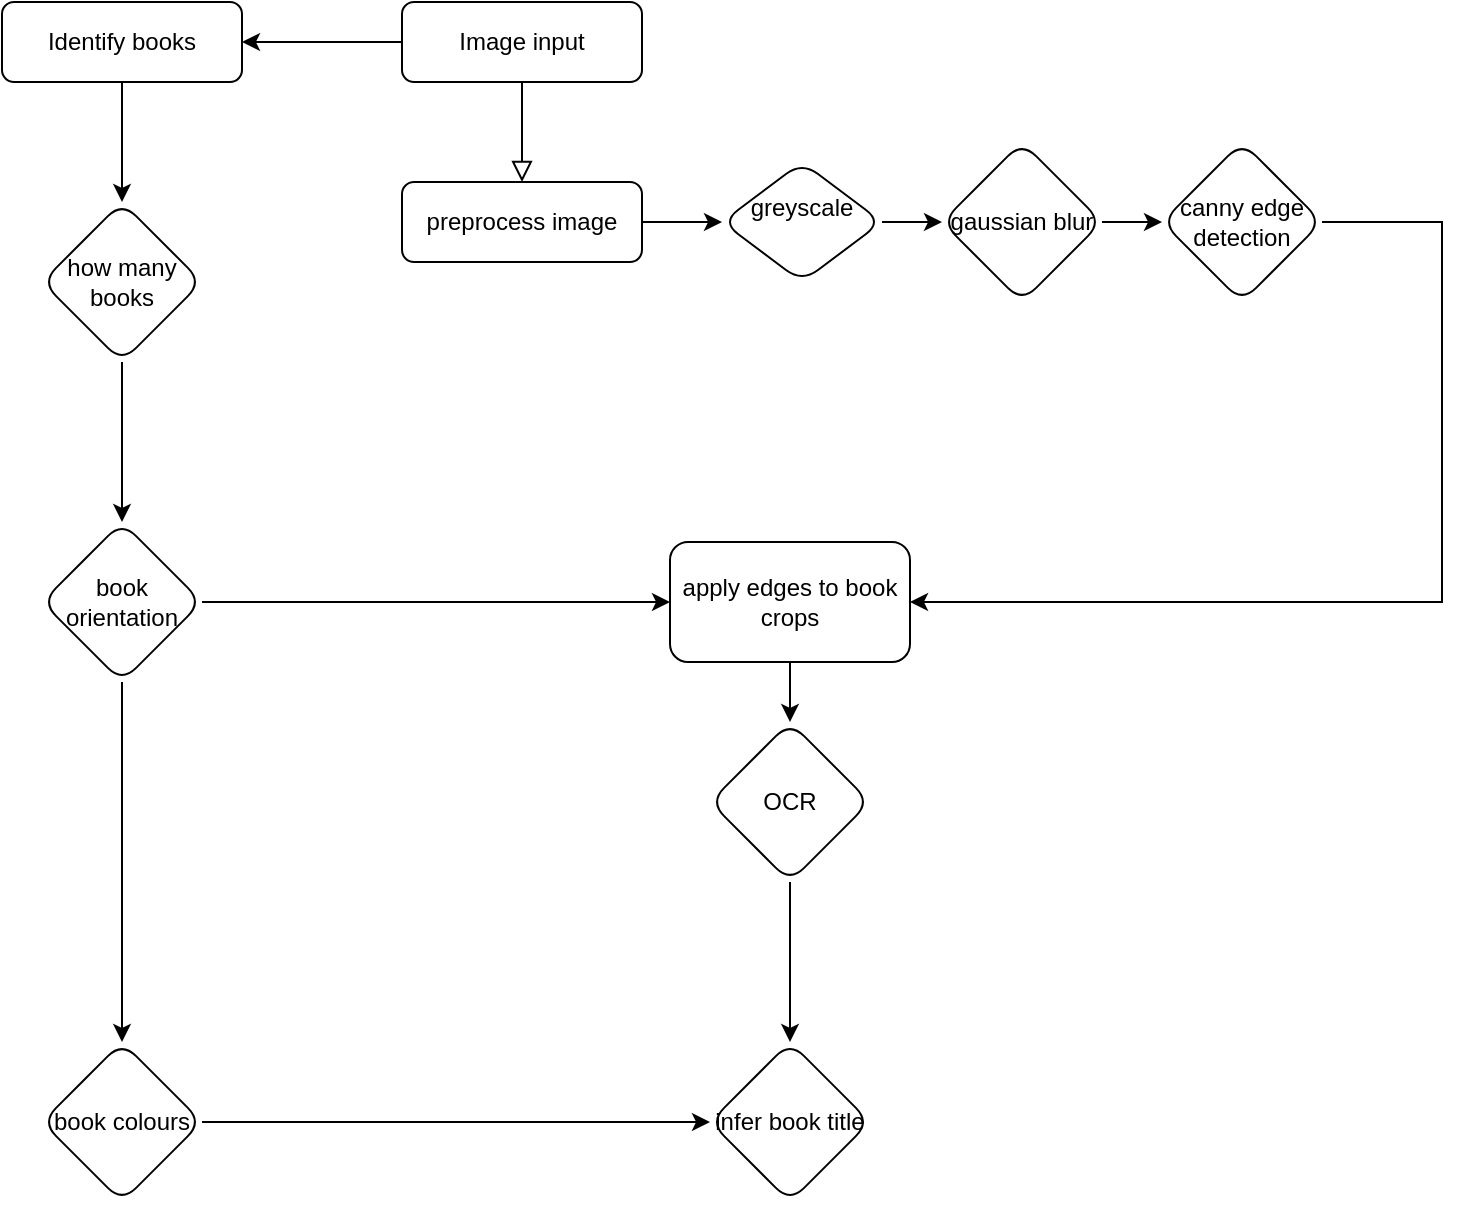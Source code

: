 <mxfile version="24.7.16">
  <diagram id="C5RBs43oDa-KdzZeNtuy" name="Page-1">
    <mxGraphModel dx="1833" dy="667" grid="1" gridSize="10" guides="1" tooltips="1" connect="1" arrows="1" fold="1" page="1" pageScale="1" pageWidth="827" pageHeight="1169" math="0" shadow="0">
      <root>
        <mxCell id="WIyWlLk6GJQsqaUBKTNV-0" />
        <mxCell id="WIyWlLk6GJQsqaUBKTNV-1" parent="WIyWlLk6GJQsqaUBKTNV-0" />
        <mxCell id="WIyWlLk6GJQsqaUBKTNV-2" value="" style="rounded=0;html=1;jettySize=auto;orthogonalLoop=1;fontSize=11;endArrow=block;endFill=0;endSize=8;strokeWidth=1;shadow=0;labelBackgroundColor=none;edgeStyle=orthogonalEdgeStyle;entryX=0.5;entryY=0;entryDx=0;entryDy=0;" parent="WIyWlLk6GJQsqaUBKTNV-1" source="WIyWlLk6GJQsqaUBKTNV-3" target="WIyWlLk6GJQsqaUBKTNV-7" edge="1">
          <mxGeometry relative="1" as="geometry" />
        </mxCell>
        <mxCell id="4EM5AsGfUGW-udu13fmI-18" value="" style="edgeStyle=orthogonalEdgeStyle;rounded=0;orthogonalLoop=1;jettySize=auto;html=1;" edge="1" parent="WIyWlLk6GJQsqaUBKTNV-1" source="WIyWlLk6GJQsqaUBKTNV-3" target="4EM5AsGfUGW-udu13fmI-17">
          <mxGeometry relative="1" as="geometry" />
        </mxCell>
        <mxCell id="WIyWlLk6GJQsqaUBKTNV-3" value="Image input" style="rounded=1;whiteSpace=wrap;html=1;fontSize=12;glass=0;strokeWidth=1;shadow=0;" parent="WIyWlLk6GJQsqaUBKTNV-1" vertex="1">
          <mxGeometry x="160" y="80" width="120" height="40" as="geometry" />
        </mxCell>
        <mxCell id="4EM5AsGfUGW-udu13fmI-3" value="" style="edgeStyle=orthogonalEdgeStyle;rounded=0;orthogonalLoop=1;jettySize=auto;html=1;entryX=0;entryY=0.5;entryDx=0;entryDy=0;" edge="1" parent="WIyWlLk6GJQsqaUBKTNV-1" source="WIyWlLk6GJQsqaUBKTNV-7" target="4EM5AsGfUGW-udu13fmI-4">
          <mxGeometry relative="1" as="geometry">
            <mxPoint x="360" y="190" as="targetPoint" />
          </mxGeometry>
        </mxCell>
        <mxCell id="WIyWlLk6GJQsqaUBKTNV-7" value="preprocess image" style="rounded=1;whiteSpace=wrap;html=1;fontSize=12;glass=0;strokeWidth=1;shadow=0;" parent="WIyWlLk6GJQsqaUBKTNV-1" vertex="1">
          <mxGeometry x="160" y="170" width="120" height="40" as="geometry" />
        </mxCell>
        <mxCell id="4EM5AsGfUGW-udu13fmI-9" value="" style="edgeStyle=orthogonalEdgeStyle;rounded=0;orthogonalLoop=1;jettySize=auto;html=1;" edge="1" parent="WIyWlLk6GJQsqaUBKTNV-1" source="4EM5AsGfUGW-udu13fmI-4" target="4EM5AsGfUGW-udu13fmI-8">
          <mxGeometry relative="1" as="geometry" />
        </mxCell>
        <mxCell id="4EM5AsGfUGW-udu13fmI-4" value="greyscale&lt;div&gt;&lt;br&gt;&lt;/div&gt;" style="rhombus;whiteSpace=wrap;html=1;rounded=1;glass=0;strokeWidth=1;shadow=0;" vertex="1" parent="WIyWlLk6GJQsqaUBKTNV-1">
          <mxGeometry x="320" y="160" width="80" height="60" as="geometry" />
        </mxCell>
        <mxCell id="4EM5AsGfUGW-udu13fmI-11" value="" style="edgeStyle=orthogonalEdgeStyle;rounded=0;orthogonalLoop=1;jettySize=auto;html=1;" edge="1" parent="WIyWlLk6GJQsqaUBKTNV-1" source="4EM5AsGfUGW-udu13fmI-8" target="4EM5AsGfUGW-udu13fmI-10">
          <mxGeometry relative="1" as="geometry" />
        </mxCell>
        <mxCell id="4EM5AsGfUGW-udu13fmI-8" value="gaussian blur" style="rhombus;whiteSpace=wrap;html=1;rounded=1;glass=0;strokeWidth=1;shadow=0;" vertex="1" parent="WIyWlLk6GJQsqaUBKTNV-1">
          <mxGeometry x="430" y="150" width="80" height="80" as="geometry" />
        </mxCell>
        <mxCell id="4EM5AsGfUGW-udu13fmI-10" value="&lt;div&gt;canny edge detection&lt;/div&gt;" style="rhombus;whiteSpace=wrap;html=1;rounded=1;glass=0;strokeWidth=1;shadow=0;" vertex="1" parent="WIyWlLk6GJQsqaUBKTNV-1">
          <mxGeometry x="540" y="150" width="80" height="80" as="geometry" />
        </mxCell>
        <mxCell id="4EM5AsGfUGW-udu13fmI-20" value="" style="edgeStyle=orthogonalEdgeStyle;rounded=0;orthogonalLoop=1;jettySize=auto;html=1;" edge="1" parent="WIyWlLk6GJQsqaUBKTNV-1" source="4EM5AsGfUGW-udu13fmI-17" target="4EM5AsGfUGW-udu13fmI-19">
          <mxGeometry relative="1" as="geometry" />
        </mxCell>
        <mxCell id="4EM5AsGfUGW-udu13fmI-17" value="Identify books" style="rounded=1;whiteSpace=wrap;html=1;fontSize=12;glass=0;strokeWidth=1;shadow=0;" vertex="1" parent="WIyWlLk6GJQsqaUBKTNV-1">
          <mxGeometry x="-40" y="80" width="120" height="40" as="geometry" />
        </mxCell>
        <mxCell id="4EM5AsGfUGW-udu13fmI-22" value="" style="edgeStyle=orthogonalEdgeStyle;rounded=0;orthogonalLoop=1;jettySize=auto;html=1;" edge="1" parent="WIyWlLk6GJQsqaUBKTNV-1" source="4EM5AsGfUGW-udu13fmI-19" target="4EM5AsGfUGW-udu13fmI-21">
          <mxGeometry relative="1" as="geometry" />
        </mxCell>
        <mxCell id="4EM5AsGfUGW-udu13fmI-19" value="how many books" style="rhombus;whiteSpace=wrap;html=1;rounded=1;glass=0;strokeWidth=1;shadow=0;" vertex="1" parent="WIyWlLk6GJQsqaUBKTNV-1">
          <mxGeometry x="-20" y="180" width="80" height="80" as="geometry" />
        </mxCell>
        <mxCell id="4EM5AsGfUGW-udu13fmI-34" value="" style="edgeStyle=orthogonalEdgeStyle;rounded=0;orthogonalLoop=1;jettySize=auto;html=1;" edge="1" parent="WIyWlLk6GJQsqaUBKTNV-1" source="4EM5AsGfUGW-udu13fmI-21" target="4EM5AsGfUGW-udu13fmI-33">
          <mxGeometry relative="1" as="geometry" />
        </mxCell>
        <mxCell id="4EM5AsGfUGW-udu13fmI-21" value="book orientation" style="rhombus;whiteSpace=wrap;html=1;rounded=1;glass=0;strokeWidth=1;shadow=0;" vertex="1" parent="WIyWlLk6GJQsqaUBKTNV-1">
          <mxGeometry x="-20" y="340" width="80" height="80" as="geometry" />
        </mxCell>
        <mxCell id="4EM5AsGfUGW-udu13fmI-30" value="" style="edgeStyle=orthogonalEdgeStyle;rounded=0;orthogonalLoop=1;jettySize=auto;html=1;" edge="1" parent="WIyWlLk6GJQsqaUBKTNV-1" source="4EM5AsGfUGW-udu13fmI-24" target="4EM5AsGfUGW-udu13fmI-29">
          <mxGeometry relative="1" as="geometry" />
        </mxCell>
        <mxCell id="4EM5AsGfUGW-udu13fmI-24" value="apply edges to book crops" style="rounded=1;whiteSpace=wrap;html=1;" vertex="1" parent="WIyWlLk6GJQsqaUBKTNV-1">
          <mxGeometry x="294" y="350" width="120" height="60" as="geometry" />
        </mxCell>
        <mxCell id="4EM5AsGfUGW-udu13fmI-25" value="" style="endArrow=classic;html=1;rounded=0;entryX=1;entryY=0.5;entryDx=0;entryDy=0;exitX=1;exitY=0.5;exitDx=0;exitDy=0;" edge="1" parent="WIyWlLk6GJQsqaUBKTNV-1" source="4EM5AsGfUGW-udu13fmI-10" target="4EM5AsGfUGW-udu13fmI-24">
          <mxGeometry width="50" height="50" relative="1" as="geometry">
            <mxPoint x="390" y="370" as="sourcePoint" />
            <mxPoint x="440" y="320" as="targetPoint" />
            <Array as="points">
              <mxPoint x="680" y="190" />
              <mxPoint x="680" y="380" />
            </Array>
          </mxGeometry>
        </mxCell>
        <mxCell id="4EM5AsGfUGW-udu13fmI-26" value="" style="endArrow=classic;html=1;rounded=0;exitX=1;exitY=0.5;exitDx=0;exitDy=0;entryX=0;entryY=0.5;entryDx=0;entryDy=0;" edge="1" parent="WIyWlLk6GJQsqaUBKTNV-1" source="4EM5AsGfUGW-udu13fmI-21" target="4EM5AsGfUGW-udu13fmI-24">
          <mxGeometry width="50" height="50" relative="1" as="geometry">
            <mxPoint x="390" y="370" as="sourcePoint" />
            <mxPoint x="440" y="320" as="targetPoint" />
          </mxGeometry>
        </mxCell>
        <mxCell id="4EM5AsGfUGW-udu13fmI-32" value="" style="edgeStyle=orthogonalEdgeStyle;rounded=0;orthogonalLoop=1;jettySize=auto;html=1;" edge="1" parent="WIyWlLk6GJQsqaUBKTNV-1" source="4EM5AsGfUGW-udu13fmI-29" target="4EM5AsGfUGW-udu13fmI-31">
          <mxGeometry relative="1" as="geometry" />
        </mxCell>
        <mxCell id="4EM5AsGfUGW-udu13fmI-29" value="OCR" style="rhombus;whiteSpace=wrap;html=1;rounded=1;" vertex="1" parent="WIyWlLk6GJQsqaUBKTNV-1">
          <mxGeometry x="314" y="440" width="80" height="80" as="geometry" />
        </mxCell>
        <mxCell id="4EM5AsGfUGW-udu13fmI-31" value="infer book title" style="rhombus;whiteSpace=wrap;html=1;rounded=1;" vertex="1" parent="WIyWlLk6GJQsqaUBKTNV-1">
          <mxGeometry x="314" y="600" width="80" height="80" as="geometry" />
        </mxCell>
        <mxCell id="4EM5AsGfUGW-udu13fmI-36" value="" style="edgeStyle=orthogonalEdgeStyle;rounded=0;orthogonalLoop=1;jettySize=auto;html=1;entryX=0;entryY=0.5;entryDx=0;entryDy=0;" edge="1" parent="WIyWlLk6GJQsqaUBKTNV-1" source="4EM5AsGfUGW-udu13fmI-33" target="4EM5AsGfUGW-udu13fmI-31">
          <mxGeometry relative="1" as="geometry">
            <mxPoint x="140" y="640" as="targetPoint" />
          </mxGeometry>
        </mxCell>
        <mxCell id="4EM5AsGfUGW-udu13fmI-33" value="book colours" style="rhombus;whiteSpace=wrap;html=1;rounded=1;glass=0;strokeWidth=1;shadow=0;" vertex="1" parent="WIyWlLk6GJQsqaUBKTNV-1">
          <mxGeometry x="-20" y="600" width="80" height="80" as="geometry" />
        </mxCell>
      </root>
    </mxGraphModel>
  </diagram>
</mxfile>
